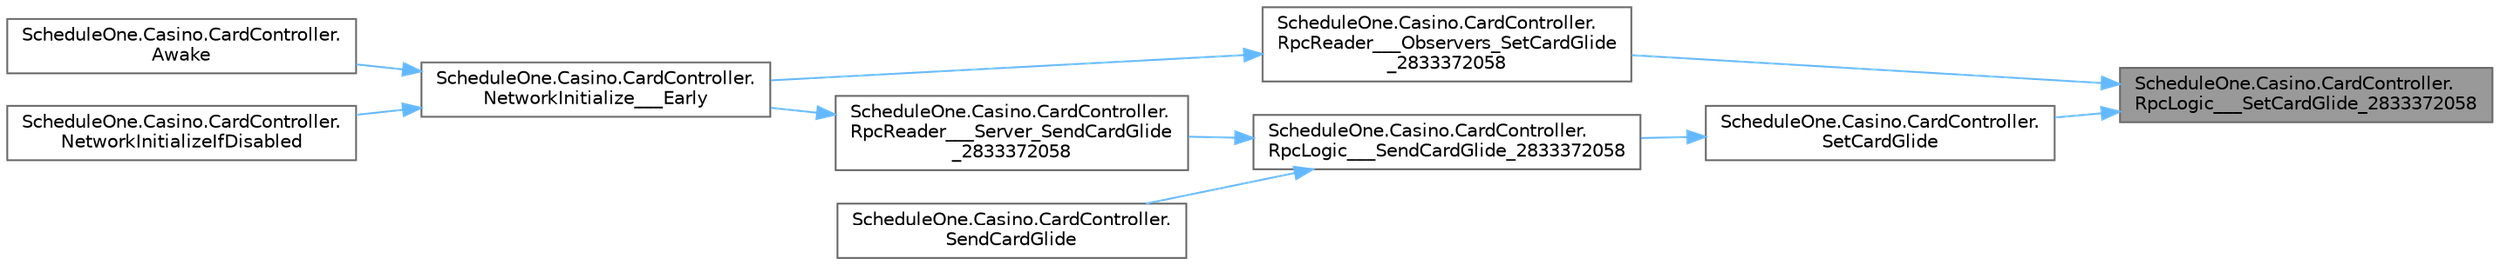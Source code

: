 digraph "ScheduleOne.Casino.CardController.RpcLogic___SetCardGlide_2833372058"
{
 // LATEX_PDF_SIZE
  bgcolor="transparent";
  edge [fontname=Helvetica,fontsize=10,labelfontname=Helvetica,labelfontsize=10];
  node [fontname=Helvetica,fontsize=10,shape=box,height=0.2,width=0.4];
  rankdir="RL";
  Node1 [id="Node000001",label="ScheduleOne.Casino.CardController.\lRpcLogic___SetCardGlide_2833372058",height=0.2,width=0.4,color="gray40", fillcolor="grey60", style="filled", fontcolor="black",tooltip=" "];
  Node1 -> Node2 [id="edge1_Node000001_Node000002",dir="back",color="steelblue1",style="solid",tooltip=" "];
  Node2 [id="Node000002",label="ScheduleOne.Casino.CardController.\lRpcReader___Observers_SetCardGlide\l_2833372058",height=0.2,width=0.4,color="grey40", fillcolor="white", style="filled",URL="$class_schedule_one_1_1_casino_1_1_card_controller.html#a4029c702ab3f0f57514432c8a17e827c",tooltip=" "];
  Node2 -> Node3 [id="edge2_Node000002_Node000003",dir="back",color="steelblue1",style="solid",tooltip=" "];
  Node3 [id="Node000003",label="ScheduleOne.Casino.CardController.\lNetworkInitialize___Early",height=0.2,width=0.4,color="grey40", fillcolor="white", style="filled",URL="$class_schedule_one_1_1_casino_1_1_card_controller.html#ad4fc19aa79cdb8c9918eb0650881dfb5",tooltip=" "];
  Node3 -> Node4 [id="edge3_Node000003_Node000004",dir="back",color="steelblue1",style="solid",tooltip=" "];
  Node4 [id="Node000004",label="ScheduleOne.Casino.CardController.\lAwake",height=0.2,width=0.4,color="grey40", fillcolor="white", style="filled",URL="$class_schedule_one_1_1_casino_1_1_card_controller.html#ad968c2d0dc16cb66a1846bf07dfea2f2",tooltip=" "];
  Node3 -> Node5 [id="edge4_Node000003_Node000005",dir="back",color="steelblue1",style="solid",tooltip=" "];
  Node5 [id="Node000005",label="ScheduleOne.Casino.CardController.\lNetworkInitializeIfDisabled",height=0.2,width=0.4,color="grey40", fillcolor="white", style="filled",URL="$class_schedule_one_1_1_casino_1_1_card_controller.html#a277f68a97f8049cd99373f5315e9e36a",tooltip=" "];
  Node1 -> Node6 [id="edge5_Node000001_Node000006",dir="back",color="steelblue1",style="solid",tooltip=" "];
  Node6 [id="Node000006",label="ScheduleOne.Casino.CardController.\lSetCardGlide",height=0.2,width=0.4,color="grey40", fillcolor="white", style="filled",URL="$class_schedule_one_1_1_casino_1_1_card_controller.html#a4913c134dc43c9be5fdf80a8cafa93fa",tooltip=" "];
  Node6 -> Node7 [id="edge6_Node000006_Node000007",dir="back",color="steelblue1",style="solid",tooltip=" "];
  Node7 [id="Node000007",label="ScheduleOne.Casino.CardController.\lRpcLogic___SendCardGlide_2833372058",height=0.2,width=0.4,color="grey40", fillcolor="white", style="filled",URL="$class_schedule_one_1_1_casino_1_1_card_controller.html#a02ea878d545787b773be406e11b3df28",tooltip=" "];
  Node7 -> Node8 [id="edge7_Node000007_Node000008",dir="back",color="steelblue1",style="solid",tooltip=" "];
  Node8 [id="Node000008",label="ScheduleOne.Casino.CardController.\lRpcReader___Server_SendCardGlide\l_2833372058",height=0.2,width=0.4,color="grey40", fillcolor="white", style="filled",URL="$class_schedule_one_1_1_casino_1_1_card_controller.html#a0ab564bcb086bbcb6f4590600515cfc4",tooltip=" "];
  Node8 -> Node3 [id="edge8_Node000008_Node000003",dir="back",color="steelblue1",style="solid",tooltip=" "];
  Node7 -> Node9 [id="edge9_Node000007_Node000009",dir="back",color="steelblue1",style="solid",tooltip=" "];
  Node9 [id="Node000009",label="ScheduleOne.Casino.CardController.\lSendCardGlide",height=0.2,width=0.4,color="grey40", fillcolor="white", style="filled",URL="$class_schedule_one_1_1_casino_1_1_card_controller.html#a51b7536d48118b78f4fbe0c6b78e591c",tooltip=" "];
}
